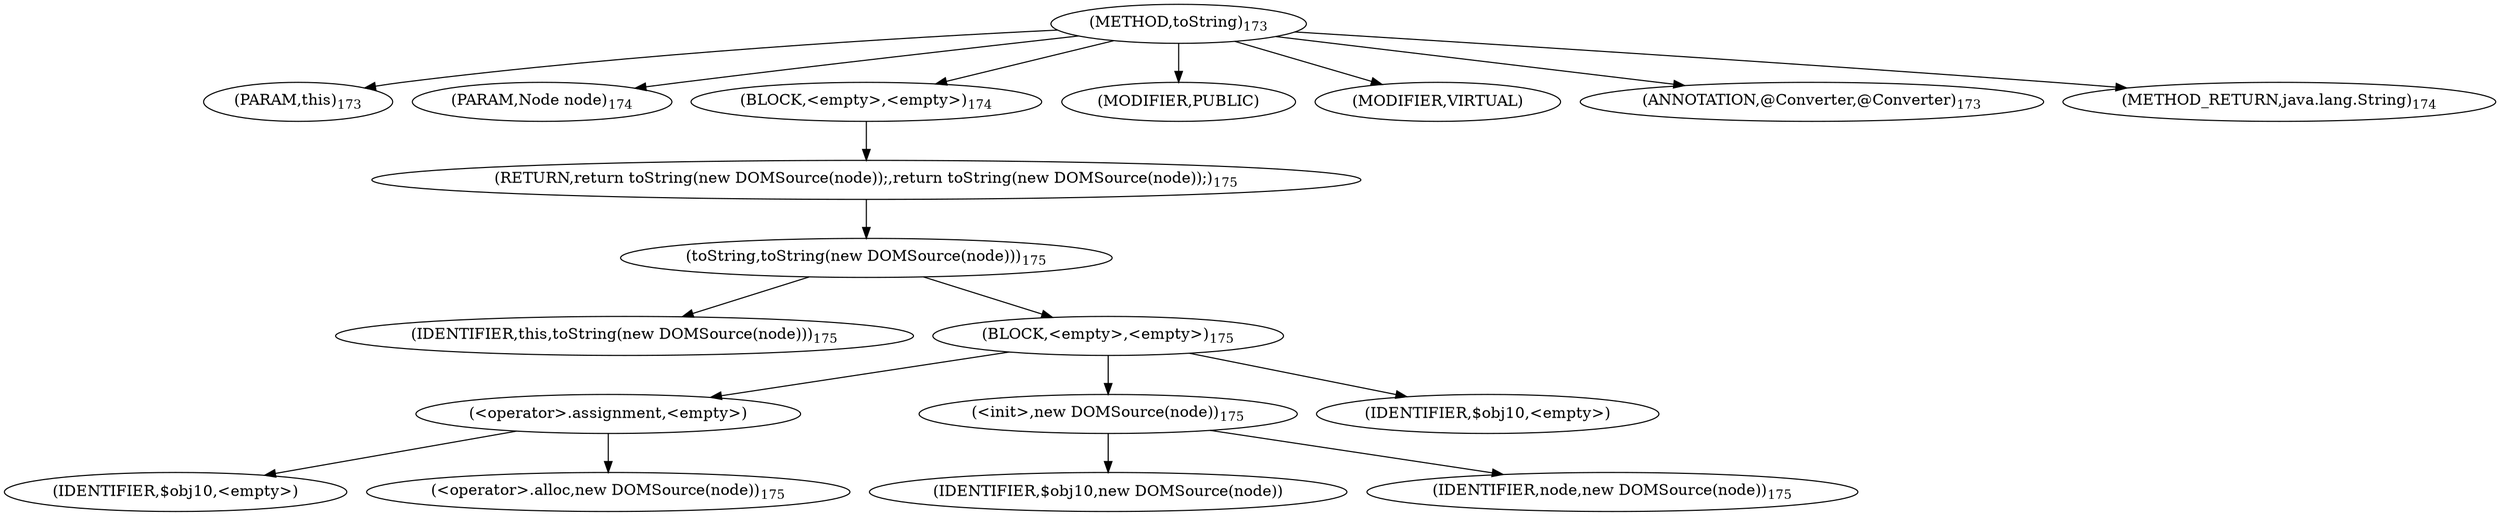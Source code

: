 digraph "toString" {  
"386" [label = <(METHOD,toString)<SUB>173</SUB>> ]
"18" [label = <(PARAM,this)<SUB>173</SUB>> ]
"387" [label = <(PARAM,Node node)<SUB>174</SUB>> ]
"388" [label = <(BLOCK,&lt;empty&gt;,&lt;empty&gt;)<SUB>174</SUB>> ]
"389" [label = <(RETURN,return toString(new DOMSource(node));,return toString(new DOMSource(node));)<SUB>175</SUB>> ]
"390" [label = <(toString,toString(new DOMSource(node)))<SUB>175</SUB>> ]
"17" [label = <(IDENTIFIER,this,toString(new DOMSource(node)))<SUB>175</SUB>> ]
"391" [label = <(BLOCK,&lt;empty&gt;,&lt;empty&gt;)<SUB>175</SUB>> ]
"392" [label = <(&lt;operator&gt;.assignment,&lt;empty&gt;)> ]
"393" [label = <(IDENTIFIER,$obj10,&lt;empty&gt;)> ]
"394" [label = <(&lt;operator&gt;.alloc,new DOMSource(node))<SUB>175</SUB>> ]
"395" [label = <(&lt;init&gt;,new DOMSource(node))<SUB>175</SUB>> ]
"396" [label = <(IDENTIFIER,$obj10,new DOMSource(node))> ]
"397" [label = <(IDENTIFIER,node,new DOMSource(node))<SUB>175</SUB>> ]
"398" [label = <(IDENTIFIER,$obj10,&lt;empty&gt;)> ]
"399" [label = <(MODIFIER,PUBLIC)> ]
"400" [label = <(MODIFIER,VIRTUAL)> ]
"401" [label = <(ANNOTATION,@Converter,@Converter)<SUB>173</SUB>> ]
"402" [label = <(METHOD_RETURN,java.lang.String)<SUB>174</SUB>> ]
  "386" -> "18" 
  "386" -> "387" 
  "386" -> "388" 
  "386" -> "399" 
  "386" -> "400" 
  "386" -> "401" 
  "386" -> "402" 
  "388" -> "389" 
  "389" -> "390" 
  "390" -> "17" 
  "390" -> "391" 
  "391" -> "392" 
  "391" -> "395" 
  "391" -> "398" 
  "392" -> "393" 
  "392" -> "394" 
  "395" -> "396" 
  "395" -> "397" 
}
